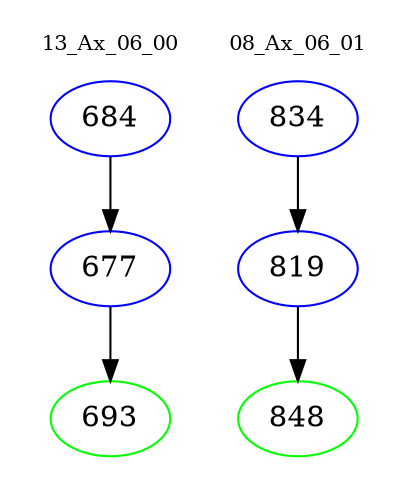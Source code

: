 digraph{
subgraph cluster_0 {
color = white
label = "13_Ax_06_00";
fontsize=10;
T0_684 [label="684", color="blue"]
T0_684 -> T0_677 [color="black"]
T0_677 [label="677", color="blue"]
T0_677 -> T0_693 [color="black"]
T0_693 [label="693", color="green"]
}
subgraph cluster_1 {
color = white
label = "08_Ax_06_01";
fontsize=10;
T1_834 [label="834", color="blue"]
T1_834 -> T1_819 [color="black"]
T1_819 [label="819", color="blue"]
T1_819 -> T1_848 [color="black"]
T1_848 [label="848", color="green"]
}
}

